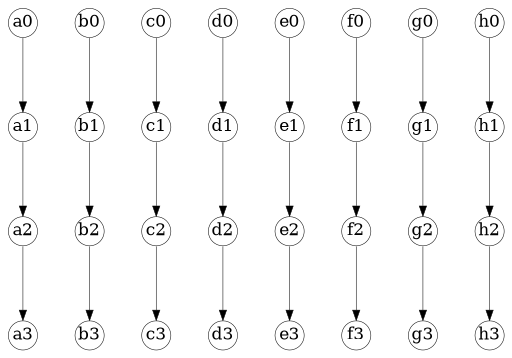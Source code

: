 digraph g {
 
#ratio=fill
#splines=spline
#overlap=scale
#penwidth=0.1

node [shape=circle,
      #fixedsize=true,
      width=0.2,
      fixedsize=true
      #color="black", 
      #fillcolor="#eeeeee",
      #style="filled,solid",
      fontsize=8
      #,label=""
      ,penwidth=0.25
      ]

edge [#arrowhead="empty",
      arrowsize=0.5
      ,      penwidth=0.25
]

a0 [pos="0,99!"]
a1 [pos="0,66!"]
a2 [pos="0,33!"]
a3 [pos="0,0!"]
a0 -> a1 -> a2 -> a3

b0 [pos="20,99!"]
b1 [pos="20,66!"]
b2 [pos="20,33!"]
b3 [pos="20,0!"]
b0 -> b1 -> b2 -> b3

c0 [pos="40,99!"]
c1 [pos="40,66!"]
c2 [pos="40,33!"]
c3 [pos="40,0!"]
c0 -> c1 -> c2 -> c3

d0 [pos="60,99!"]
d1 [pos="60,66!"]
d2 [pos="60,33!"]
d3 [pos="60,0!"]
d0 -> d1 -> d2 -> d3

e0 [pos="80,99!"]
e1 [pos="80,66!"]
e2 [pos="80,33!"]
e3 [pos="80,0!"]
e0 -> e1 -> e2 -> e3

f0 [pos="100,99!"]
f1 [pos="100,66!"]
f2 [pos="100,33!"]
f3 [pos="100,0!"]
f0 -> f1 -> f2 -> f3

g0 [pos="120,99!"]
g1 [pos="120,66!"]
g2 [pos="120,33!"]
g3 [pos="120,0!"]
g0 -> g1 -> g2 -> g3

h0 [pos="140,99!"]
h1 [pos="140,66!"]
h2 [pos="140,33!"]
h3 [pos="140,0!"]
h0 -> h1 -> h2 -> h3

}
